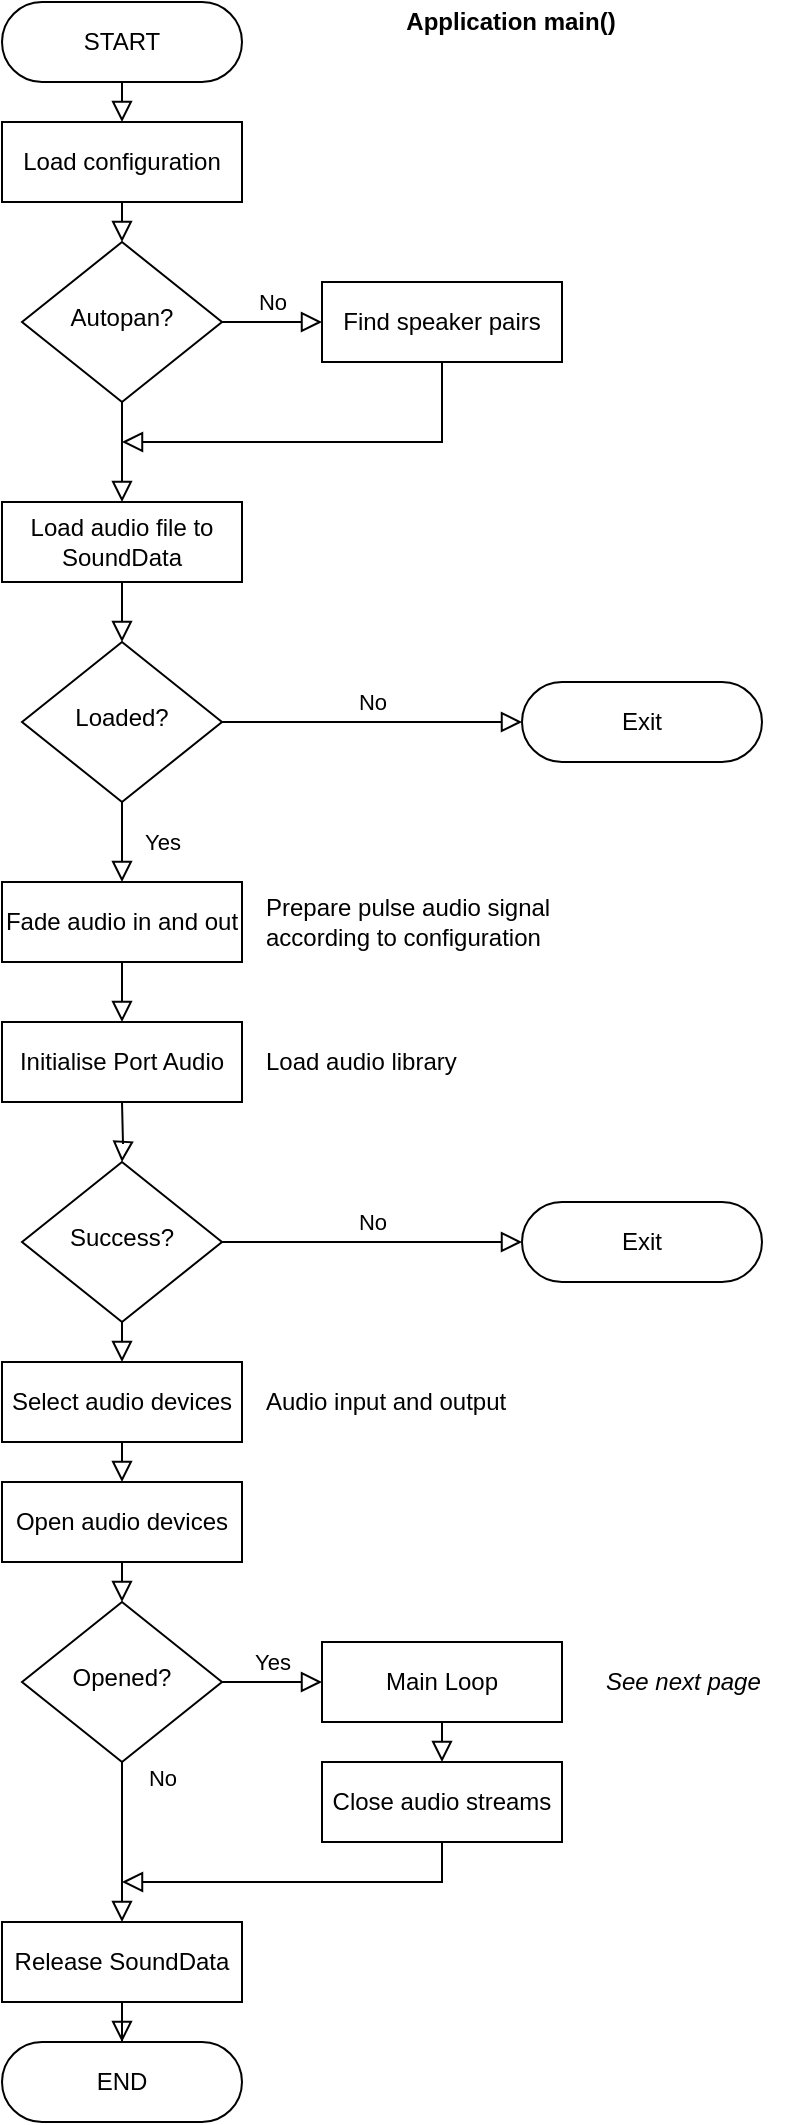 <mxfile version="14.9.6" type="device" pages="3"><diagram id="C5RBs43oDa-KdzZeNtuy" name="main()"><mxGraphModel dx="1086" dy="846" grid="1" gridSize="10" guides="1" tooltips="1" connect="1" arrows="1" fold="1" page="1" pageScale="1" pageWidth="827" pageHeight="1169" math="0" shadow="0"><root><mxCell id="WIyWlLk6GJQsqaUBKTNV-0"/><mxCell id="WIyWlLk6GJQsqaUBKTNV-1" parent="WIyWlLk6GJQsqaUBKTNV-0"/><mxCell id="WIyWlLk6GJQsqaUBKTNV-2" value="" style="rounded=0;html=1;jettySize=auto;orthogonalLoop=1;fontSize=11;endArrow=block;endFill=0;endSize=8;strokeWidth=1;shadow=0;labelBackgroundColor=none;edgeStyle=orthogonalEdgeStyle;" parent="WIyWlLk6GJQsqaUBKTNV-1" source="WIyWlLk6GJQsqaUBKTNV-3" target="WIyWlLk6GJQsqaUBKTNV-6" edge="1"><mxGeometry relative="1" as="geometry"/></mxCell><mxCell id="WIyWlLk6GJQsqaUBKTNV-3" value="Load audio file to SoundData" style="rounded=0;whiteSpace=wrap;html=1;fontSize=12;glass=0;strokeWidth=1;shadow=0;" parent="WIyWlLk6GJQsqaUBKTNV-1" vertex="1"><mxGeometry x="160" y="290" width="120" height="40" as="geometry"/></mxCell><mxCell id="WIyWlLk6GJQsqaUBKTNV-4" value="Yes" style="rounded=0;html=1;jettySize=auto;orthogonalLoop=1;fontSize=11;endArrow=block;endFill=0;endSize=8;strokeWidth=1;shadow=0;labelBackgroundColor=none;edgeStyle=orthogonalEdgeStyle;" parent="WIyWlLk6GJQsqaUBKTNV-1" source="WIyWlLk6GJQsqaUBKTNV-6" edge="1"><mxGeometry y="20" relative="1" as="geometry"><mxPoint as="offset"/><mxPoint x="220" y="480" as="targetPoint"/></mxGeometry></mxCell><mxCell id="WIyWlLk6GJQsqaUBKTNV-5" value="No" style="edgeStyle=orthogonalEdgeStyle;rounded=0;html=1;jettySize=auto;orthogonalLoop=1;fontSize=11;endArrow=block;endFill=0;endSize=8;strokeWidth=1;shadow=0;labelBackgroundColor=none;" parent="WIyWlLk6GJQsqaUBKTNV-1" source="WIyWlLk6GJQsqaUBKTNV-6" target="WIyWlLk6GJQsqaUBKTNV-7" edge="1"><mxGeometry y="10" relative="1" as="geometry"><mxPoint as="offset"/></mxGeometry></mxCell><mxCell id="WIyWlLk6GJQsqaUBKTNV-6" value="Loaded?" style="rhombus;whiteSpace=wrap;html=1;shadow=0;fontFamily=Helvetica;fontSize=12;align=center;strokeWidth=1;spacing=6;spacingTop=-4;" parent="WIyWlLk6GJQsqaUBKTNV-1" vertex="1"><mxGeometry x="170" y="360" width="100" height="80" as="geometry"/></mxCell><mxCell id="WIyWlLk6GJQsqaUBKTNV-7" value="Exit" style="rounded=1;whiteSpace=wrap;html=1;fontSize=12;glass=0;strokeWidth=1;shadow=0;arcSize=50;" parent="WIyWlLk6GJQsqaUBKTNV-1" vertex="1"><mxGeometry x="420" y="380" width="120" height="40" as="geometry"/></mxCell><mxCell id="WIyWlLk6GJQsqaUBKTNV-8" value="No" style="rounded=0;html=1;jettySize=auto;orthogonalLoop=1;fontSize=11;endArrow=block;endFill=0;endSize=8;strokeWidth=1;shadow=0;labelBackgroundColor=none;edgeStyle=orthogonalEdgeStyle;" parent="WIyWlLk6GJQsqaUBKTNV-1" source="WIyWlLk6GJQsqaUBKTNV-10" target="WIyWlLk6GJQsqaUBKTNV-11" edge="1"><mxGeometry x="-0.8" y="20" relative="1" as="geometry"><mxPoint as="offset"/></mxGeometry></mxCell><mxCell id="WIyWlLk6GJQsqaUBKTNV-9" value="Yes" style="edgeStyle=orthogonalEdgeStyle;rounded=0;html=1;jettySize=auto;orthogonalLoop=1;fontSize=11;endArrow=block;endFill=0;endSize=8;strokeWidth=1;shadow=0;labelBackgroundColor=none;" parent="WIyWlLk6GJQsqaUBKTNV-1" source="WIyWlLk6GJQsqaUBKTNV-10" target="WIyWlLk6GJQsqaUBKTNV-12" edge="1"><mxGeometry y="10" relative="1" as="geometry"><mxPoint as="offset"/></mxGeometry></mxCell><mxCell id="WIyWlLk6GJQsqaUBKTNV-10" value="Opened?" style="rhombus;whiteSpace=wrap;html=1;shadow=0;fontFamily=Helvetica;fontSize=12;align=center;strokeWidth=1;spacing=6;spacingTop=-4;" parent="WIyWlLk6GJQsqaUBKTNV-1" vertex="1"><mxGeometry x="170" y="840" width="100" height="80" as="geometry"/></mxCell><mxCell id="WIyWlLk6GJQsqaUBKTNV-11" value="Release SoundData" style="rounded=0;whiteSpace=wrap;html=1;fontSize=12;glass=0;strokeWidth=1;shadow=0;" parent="WIyWlLk6GJQsqaUBKTNV-1" vertex="1"><mxGeometry x="160" y="1000" width="120" height="40" as="geometry"/></mxCell><mxCell id="WIyWlLk6GJQsqaUBKTNV-12" value="Main Loop" style="rounded=0;whiteSpace=wrap;html=1;fontSize=12;glass=0;strokeWidth=1;shadow=0;" parent="WIyWlLk6GJQsqaUBKTNV-1" vertex="1"><mxGeometry x="320" y="860" width="120" height="40" as="geometry"/></mxCell><mxCell id="ecOb71MluLyeblg2eHSv-0" value="Find speaker pairs" style="rounded=0;whiteSpace=wrap;html=1;" parent="WIyWlLk6GJQsqaUBKTNV-1" vertex="1"><mxGeometry x="320" y="180" width="120" height="40" as="geometry"/></mxCell><mxCell id="ecOb71MluLyeblg2eHSv-1" value="Load configuration" style="rounded=0;whiteSpace=wrap;html=1;" parent="WIyWlLk6GJQsqaUBKTNV-1" vertex="1"><mxGeometry x="160" y="100" width="120" height="40" as="geometry"/></mxCell><mxCell id="ecOb71MluLyeblg2eHSv-3" value="" style="rounded=0;html=1;jettySize=auto;orthogonalLoop=1;fontSize=11;endArrow=block;endFill=0;endSize=8;strokeWidth=1;shadow=0;labelBackgroundColor=none;edgeStyle=orthogonalEdgeStyle;exitX=0.5;exitY=1;exitDx=0;exitDy=0;entryX=0.5;entryY=0;entryDx=0;entryDy=0;" parent="WIyWlLk6GJQsqaUBKTNV-1" source="ecOb71MluLyeblg2eHSv-1" target="ecOb71MluLyeblg2eHSv-5" edge="1"><mxGeometry relative="1" as="geometry"><mxPoint x="230" y="156" as="sourcePoint"/><mxPoint x="240" y="180" as="targetPoint"/></mxGeometry></mxCell><mxCell id="ecOb71MluLyeblg2eHSv-4" value="Application main()" style="text;html=1;align=center;verticalAlign=middle;resizable=0;points=[];autosize=1;strokeColor=none;fontStyle=1" parent="WIyWlLk6GJQsqaUBKTNV-1" vertex="1"><mxGeometry x="354" y="40" width="120" height="20" as="geometry"/></mxCell><mxCell id="ecOb71MluLyeblg2eHSv-5" value="Autopan?" style="rhombus;whiteSpace=wrap;html=1;shadow=0;fontFamily=Helvetica;fontSize=12;align=center;strokeWidth=1;spacing=6;spacingTop=-4;" parent="WIyWlLk6GJQsqaUBKTNV-1" vertex="1"><mxGeometry x="170" y="160" width="100" height="80" as="geometry"/></mxCell><mxCell id="ecOb71MluLyeblg2eHSv-6" value="No" style="edgeStyle=orthogonalEdgeStyle;rounded=0;html=1;jettySize=auto;orthogonalLoop=1;fontSize=11;endArrow=block;endFill=0;endSize=8;strokeWidth=1;shadow=0;labelBackgroundColor=none;entryX=0;entryY=0.5;entryDx=0;entryDy=0;" parent="WIyWlLk6GJQsqaUBKTNV-1" source="ecOb71MluLyeblg2eHSv-5" target="ecOb71MluLyeblg2eHSv-0" edge="1"><mxGeometry y="10" relative="1" as="geometry"><mxPoint as="offset"/><mxPoint x="280" y="410" as="sourcePoint"/><mxPoint x="330" y="410" as="targetPoint"/></mxGeometry></mxCell><mxCell id="ecOb71MluLyeblg2eHSv-7" value="" style="rounded=0;html=1;jettySize=auto;orthogonalLoop=1;fontSize=11;endArrow=block;endFill=0;endSize=8;strokeWidth=1;shadow=0;labelBackgroundColor=none;edgeStyle=orthogonalEdgeStyle;exitX=0.5;exitY=1;exitDx=0;exitDy=0;entryX=0.5;entryY=0;entryDx=0;entryDy=0;" parent="WIyWlLk6GJQsqaUBKTNV-1" source="ecOb71MluLyeblg2eHSv-5" target="WIyWlLk6GJQsqaUBKTNV-3" edge="1"><mxGeometry relative="1" as="geometry"><mxPoint x="230" y="340" as="sourcePoint"/><mxPoint x="220" y="270" as="targetPoint"/></mxGeometry></mxCell><mxCell id="ecOb71MluLyeblg2eHSv-8" value="" style="rounded=0;html=1;jettySize=auto;orthogonalLoop=1;fontSize=11;endArrow=block;endFill=0;endSize=8;strokeWidth=1;shadow=0;labelBackgroundColor=none;edgeStyle=orthogonalEdgeStyle;exitX=0.5;exitY=1;exitDx=0;exitDy=0;" parent="WIyWlLk6GJQsqaUBKTNV-1" source="ecOb71MluLyeblg2eHSv-0" edge="1"><mxGeometry relative="1" as="geometry"><mxPoint x="230" y="250" as="sourcePoint"/><mxPoint x="220" y="260" as="targetPoint"/><Array as="points"><mxPoint x="380" y="260"/></Array></mxGeometry></mxCell><mxCell id="ecOb71MluLyeblg2eHSv-10" value="Fade audio in and out" style="rounded=0;whiteSpace=wrap;html=1;fontSize=12;glass=0;strokeWidth=1;shadow=0;" parent="WIyWlLk6GJQsqaUBKTNV-1" vertex="1"><mxGeometry x="160" y="480" width="120" height="40" as="geometry"/></mxCell><mxCell id="ecOb71MluLyeblg2eHSv-11" value="Initialise Port Audio" style="rounded=0;whiteSpace=wrap;html=1;fontSize=12;glass=0;strokeWidth=1;shadow=0;" parent="WIyWlLk6GJQsqaUBKTNV-1" vertex="1"><mxGeometry x="160" y="550" width="120" height="40" as="geometry"/></mxCell><mxCell id="ecOb71MluLyeblg2eHSv-12" value="" style="rounded=0;html=1;jettySize=auto;orthogonalLoop=1;fontSize=11;endArrow=block;endFill=0;endSize=8;strokeWidth=1;shadow=0;labelBackgroundColor=none;edgeStyle=orthogonalEdgeStyle;entryX=0.5;entryY=0;entryDx=0;entryDy=0;" parent="WIyWlLk6GJQsqaUBKTNV-1" target="ecOb71MluLyeblg2eHSv-11" edge="1"><mxGeometry relative="1" as="geometry"><mxPoint x="220" y="520" as="sourcePoint"/><mxPoint x="230" y="370" as="targetPoint"/></mxGeometry></mxCell><mxCell id="ecOb71MluLyeblg2eHSv-13" value="" style="rounded=0;html=1;jettySize=auto;orthogonalLoop=1;fontSize=11;endArrow=block;endFill=0;endSize=8;strokeWidth=1;shadow=0;labelBackgroundColor=none;edgeStyle=orthogonalEdgeStyle;" parent="WIyWlLk6GJQsqaUBKTNV-1" target="ecOb71MluLyeblg2eHSv-16" edge="1"><mxGeometry relative="1" as="geometry"><mxPoint x="220" y="590" as="sourcePoint"/></mxGeometry></mxCell><mxCell id="ecOb71MluLyeblg2eHSv-15" value="No" style="edgeStyle=orthogonalEdgeStyle;rounded=0;html=1;jettySize=auto;orthogonalLoop=1;fontSize=11;endArrow=block;endFill=0;endSize=8;strokeWidth=1;shadow=0;labelBackgroundColor=none;" parent="WIyWlLk6GJQsqaUBKTNV-1" source="ecOb71MluLyeblg2eHSv-16" target="ecOb71MluLyeblg2eHSv-17" edge="1"><mxGeometry y="10" relative="1" as="geometry"><mxPoint as="offset"/></mxGeometry></mxCell><mxCell id="ecOb71MluLyeblg2eHSv-16" value="Success?" style="rhombus;whiteSpace=wrap;html=1;shadow=0;fontFamily=Helvetica;fontSize=12;align=center;strokeWidth=1;spacing=6;spacingTop=-4;" parent="WIyWlLk6GJQsqaUBKTNV-1" vertex="1"><mxGeometry x="170" y="620" width="100" height="80" as="geometry"/></mxCell><mxCell id="ecOb71MluLyeblg2eHSv-17" value="Exit" style="rounded=1;whiteSpace=wrap;html=1;fontSize=12;glass=0;strokeWidth=1;shadow=0;arcSize=50;" parent="WIyWlLk6GJQsqaUBKTNV-1" vertex="1"><mxGeometry x="420" y="640" width="120" height="40" as="geometry"/></mxCell><mxCell id="ecOb71MluLyeblg2eHSv-18" value="Select audio devices" style="rounded=0;whiteSpace=wrap;html=1;fontSize=12;glass=0;strokeWidth=1;shadow=0;" parent="WIyWlLk6GJQsqaUBKTNV-1" vertex="1"><mxGeometry x="160" y="720" width="120" height="40" as="geometry"/></mxCell><mxCell id="ecOb71MluLyeblg2eHSv-20" value="Open audio devices" style="rounded=0;whiteSpace=wrap;html=1;fontSize=12;glass=0;strokeWidth=1;shadow=0;" parent="WIyWlLk6GJQsqaUBKTNV-1" vertex="1"><mxGeometry x="160" y="780" width="120" height="40" as="geometry"/></mxCell><mxCell id="ecOb71MluLyeblg2eHSv-21" value="" style="rounded=0;html=1;jettySize=auto;orthogonalLoop=1;fontSize=11;endArrow=block;endFill=0;endSize=8;strokeWidth=1;shadow=0;labelBackgroundColor=none;edgeStyle=orthogonalEdgeStyle;entryX=0.5;entryY=0;entryDx=0;entryDy=0;exitX=0.5;exitY=1;exitDx=0;exitDy=0;" parent="WIyWlLk6GJQsqaUBKTNV-1" source="ecOb71MluLyeblg2eHSv-18" target="ecOb71MluLyeblg2eHSv-20" edge="1"><mxGeometry relative="1" as="geometry"><mxPoint x="230" y="580" as="sourcePoint"/><mxPoint x="230" y="610" as="targetPoint"/></mxGeometry></mxCell><mxCell id="ecOb71MluLyeblg2eHSv-23" value="Close audio streams" style="rounded=0;whiteSpace=wrap;html=1;fontSize=12;glass=0;strokeWidth=1;shadow=0;" parent="WIyWlLk6GJQsqaUBKTNV-1" vertex="1"><mxGeometry x="320" y="920" width="120" height="40" as="geometry"/></mxCell><mxCell id="ecOb71MluLyeblg2eHSv-24" value="" style="rounded=0;html=1;jettySize=auto;orthogonalLoop=1;fontSize=11;endArrow=block;endFill=0;endSize=8;strokeWidth=1;shadow=0;labelBackgroundColor=none;edgeStyle=orthogonalEdgeStyle;entryX=0.5;entryY=0;entryDx=0;entryDy=0;" parent="WIyWlLk6GJQsqaUBKTNV-1" target="ecOb71MluLyeblg2eHSv-23" edge="1"><mxGeometry relative="1" as="geometry"><mxPoint x="380" y="900" as="sourcePoint"/><mxPoint x="230" y="850" as="targetPoint"/></mxGeometry></mxCell><mxCell id="ecOb71MluLyeblg2eHSv-25" value="" style="rounded=0;html=1;jettySize=auto;orthogonalLoop=1;fontSize=11;endArrow=block;endFill=0;endSize=8;strokeWidth=1;shadow=0;labelBackgroundColor=none;edgeStyle=orthogonalEdgeStyle;exitX=0.5;exitY=1;exitDx=0;exitDy=0;" parent="WIyWlLk6GJQsqaUBKTNV-1" source="ecOb71MluLyeblg2eHSv-23" edge="1"><mxGeometry relative="1" as="geometry"><mxPoint x="390" y="910" as="sourcePoint"/><mxPoint x="220" y="980" as="targetPoint"/><Array as="points"><mxPoint x="380" y="980"/><mxPoint x="220" y="980"/></Array></mxGeometry></mxCell><mxCell id="ecOb71MluLyeblg2eHSv-26" value="END" style="rounded=1;whiteSpace=wrap;html=1;fontSize=12;glass=0;strokeWidth=1;shadow=0;arcSize=50;" parent="WIyWlLk6GJQsqaUBKTNV-1" vertex="1"><mxGeometry x="160" y="1060" width="120" height="40" as="geometry"/></mxCell><mxCell id="ecOb71MluLyeblg2eHSv-27" value="" style="rounded=0;html=1;jettySize=auto;orthogonalLoop=1;fontSize=11;endArrow=block;endFill=0;endSize=8;strokeWidth=1;shadow=0;labelBackgroundColor=none;edgeStyle=orthogonalEdgeStyle;exitX=0.5;exitY=1;exitDx=0;exitDy=0;" parent="WIyWlLk6GJQsqaUBKTNV-1" source="WIyWlLk6GJQsqaUBKTNV-11" target="ecOb71MluLyeblg2eHSv-26" edge="1"><mxGeometry relative="1" as="geometry"><mxPoint x="390" y="910" as="sourcePoint"/><mxPoint x="390" y="940" as="targetPoint"/></mxGeometry></mxCell><mxCell id="irXXv_AH-FkoS3JIsfog-0" value="START" style="rounded=1;whiteSpace=wrap;html=1;fontSize=12;glass=0;strokeWidth=1;shadow=0;arcSize=50;" parent="WIyWlLk6GJQsqaUBKTNV-1" vertex="1"><mxGeometry x="160" y="40" width="120" height="40" as="geometry"/></mxCell><mxCell id="irXXv_AH-FkoS3JIsfog-1" value="" style="rounded=0;html=1;jettySize=auto;orthogonalLoop=1;fontSize=11;endArrow=block;endFill=0;endSize=8;strokeWidth=1;shadow=0;labelBackgroundColor=none;edgeStyle=orthogonalEdgeStyle;entryX=0.5;entryY=0;entryDx=0;entryDy=0;exitX=0.5;exitY=1;exitDx=0;exitDy=0;" parent="WIyWlLk6GJQsqaUBKTNV-1" source="irXXv_AH-FkoS3JIsfog-0" target="ecOb71MluLyeblg2eHSv-1" edge="1"><mxGeometry relative="1" as="geometry"><mxPoint x="220" y="90" as="sourcePoint"/><mxPoint x="160" y="170" as="targetPoint"/></mxGeometry></mxCell><mxCell id="9KJr73sserpOiyMmBLBc-0" value="" style="rounded=0;html=1;jettySize=auto;orthogonalLoop=1;fontSize=11;endArrow=block;endFill=0;endSize=8;strokeWidth=1;shadow=0;labelBackgroundColor=none;edgeStyle=orthogonalEdgeStyle;entryX=0.5;entryY=0;entryDx=0;entryDy=0;" parent="WIyWlLk6GJQsqaUBKTNV-1" target="WIyWlLk6GJQsqaUBKTNV-10" edge="1"><mxGeometry relative="1" as="geometry"><mxPoint x="220" y="820" as="sourcePoint"/><mxPoint x="220" y="840" as="targetPoint"/></mxGeometry></mxCell><mxCell id="9KJr73sserpOiyMmBLBc-2" value="" style="rounded=0;html=1;jettySize=auto;orthogonalLoop=1;fontSize=11;endArrow=block;endFill=0;endSize=8;strokeWidth=1;shadow=0;labelBackgroundColor=none;edgeStyle=orthogonalEdgeStyle;exitX=0.5;exitY=1;exitDx=0;exitDy=0;entryX=0.5;entryY=0;entryDx=0;entryDy=0;" parent="WIyWlLk6GJQsqaUBKTNV-1" source="ecOb71MluLyeblg2eHSv-16" target="ecOb71MluLyeblg2eHSv-18" edge="1"><mxGeometry relative="1" as="geometry"><mxPoint x="219.76" y="700" as="sourcePoint"/><mxPoint x="220" y="710" as="targetPoint"/></mxGeometry></mxCell><mxCell id="E9EB7zBx4WBO39VGFfMD-0" value="Prepare pulse audio signal according to configuration" style="text;html=1;strokeColor=none;fillColor=none;align=left;verticalAlign=middle;whiteSpace=wrap;rounded=0;" parent="WIyWlLk6GJQsqaUBKTNV-1" vertex="1"><mxGeometry x="290" y="480" width="150" height="40" as="geometry"/></mxCell><mxCell id="E9EB7zBx4WBO39VGFfMD-1" value="Audio input and output" style="text;html=1;strokeColor=none;fillColor=none;align=left;verticalAlign=middle;whiteSpace=wrap;rounded=0;" parent="WIyWlLk6GJQsqaUBKTNV-1" vertex="1"><mxGeometry x="290" y="730" width="130" height="20" as="geometry"/></mxCell><mxCell id="E9EB7zBx4WBO39VGFfMD-2" value="Load audio library" style="text;html=1;strokeColor=none;fillColor=none;align=left;verticalAlign=middle;whiteSpace=wrap;rounded=0;" parent="WIyWlLk6GJQsqaUBKTNV-1" vertex="1"><mxGeometry x="290" y="560" width="130" height="20" as="geometry"/></mxCell><mxCell id="ju22hEMAdwLT7Yc__sRI-0" value="See next page" style="text;html=1;strokeColor=none;fillColor=none;align=left;verticalAlign=middle;whiteSpace=wrap;rounded=0;fontStyle=2" parent="WIyWlLk6GJQsqaUBKTNV-1" vertex="1"><mxGeometry x="460" y="870" width="100" height="20" as="geometry"/></mxCell></root></mxGraphModel></diagram><diagram id="yOUa_ZEOR2_LL0oKbfsW" name="mainLoop()"><mxGraphModel dx="1086" dy="846" grid="1" gridSize="10" guides="1" tooltips="1" connect="1" arrows="1" fold="1" page="1" pageScale="1" pageWidth="827" pageHeight="1169" math="0" shadow="0"><root><mxCell id="fOFX6-S-fpPslU_lGkpI-0"/><mxCell id="fOFX6-S-fpPslU_lGkpI-1" parent="fOFX6-S-fpPslU_lGkpI-0"/><mxCell id="ZE5gR__9hGMiyaSK1eqt-0" value="START" style="rounded=1;whiteSpace=wrap;html=1;fontSize=12;glass=0;strokeWidth=1;shadow=0;arcSize=50;" parent="fOFX6-S-fpPslU_lGkpI-1" vertex="1"><mxGeometry x="160" y="60" width="120" height="40" as="geometry"/></mxCell><mxCell id="bhl5zEru9RIHcoTBVFpY-0" value="mainLoop()" style="text;html=1;align=center;verticalAlign=middle;resizable=0;points=[];autosize=1;strokeColor=none;fontStyle=1" parent="fOFX6-S-fpPslU_lGkpI-1" vertex="1"><mxGeometry x="374" y="40" width="80" height="20" as="geometry"/></mxCell><mxCell id="bhl5zEru9RIHcoTBVFpY-1" value="RETURN" style="rounded=1;whiteSpace=wrap;html=1;fontSize=12;glass=0;strokeWidth=1;shadow=0;arcSize=50;" parent="fOFX6-S-fpPslU_lGkpI-1" vertex="1"><mxGeometry x="160" y="530" width="120" height="40" as="geometry"/></mxCell><mxCell id="MNJ_fuqZFVqxqr_aadvl-0" value="new OSC address" style="rounded=0;whiteSpace=wrap;html=1;" parent="fOFX6-S-fpPslU_lGkpI-1" vertex="1"><mxGeometry x="160" y="120" width="120" height="40" as="geometry"/></mxCell><mxCell id="MNJ_fuqZFVqxqr_aadvl-1" value="i &amp;lt; repeat" style="rhombus;whiteSpace=wrap;html=1;shadow=0;fontFamily=Helvetica;fontSize=12;align=center;strokeWidth=1;spacing=6;spacingTop=-4;" parent="fOFX6-S-fpPslU_lGkpI-1" vertex="1"><mxGeometry x="170" y="260" width="100" height="80" as="geometry"/></mxCell><mxCell id="MNJ_fuqZFVqxqr_aadvl-3" value="Transfer data" style="rounded=0;whiteSpace=wrap;html=1;" parent="fOFX6-S-fpPslU_lGkpI-1" vertex="1"><mxGeometry x="320" y="280" width="120" height="40" as="geometry"/></mxCell><mxCell id="E-c2_5ufr6FcH9vMMpKl-0" value="" style="rounded=0;html=1;jettySize=auto;orthogonalLoop=1;fontSize=11;endArrow=block;endFill=0;endSize=8;strokeWidth=1;shadow=0;labelBackgroundColor=none;edgeStyle=orthogonalEdgeStyle;exitX=0.5;exitY=1;exitDx=0;exitDy=0;" parent="fOFX6-S-fpPslU_lGkpI-1" source="ZE5gR__9hGMiyaSK1eqt-0" edge="1"><mxGeometry relative="1" as="geometry"><mxPoint x="220" y="110" as="sourcePoint"/><mxPoint x="220" y="120" as="targetPoint"/></mxGeometry></mxCell><mxCell id="E-c2_5ufr6FcH9vMMpKl-1" value="" style="rounded=0;html=1;jettySize=auto;orthogonalLoop=1;fontSize=11;endArrow=block;endFill=0;endSize=8;strokeWidth=1;shadow=0;labelBackgroundColor=none;edgeStyle=orthogonalEdgeStyle;entryX=0.5;entryY=0;entryDx=0;entryDy=0;exitX=0.5;exitY=1;exitDx=0;exitDy=0;" parent="fOFX6-S-fpPslU_lGkpI-1" source="vFoyprJTc0O9FttTiRR--1" target="MNJ_fuqZFVqxqr_aadvl-1" edge="1"><mxGeometry relative="1" as="geometry"><mxPoint x="210" y="240" as="sourcePoint"/><mxPoint x="230" y="130" as="targetPoint"/></mxGeometry></mxCell><mxCell id="4QEenP3Y9Dd-ma7ExzBJ-0" value="No" style="rounded=0;html=1;jettySize=auto;orthogonalLoop=1;fontSize=11;endArrow=block;endFill=0;endSize=8;strokeWidth=1;shadow=0;labelBackgroundColor=none;edgeStyle=orthogonalEdgeStyle;exitX=0.5;exitY=1;exitDx=0;exitDy=0;entryX=0.5;entryY=0;entryDx=0;entryDy=0;" parent="fOFX6-S-fpPslU_lGkpI-1" source="MNJ_fuqZFVqxqr_aadvl-1" target="bhl5zEru9RIHcoTBVFpY-1" edge="1"><mxGeometry x="-0.8" y="20" relative="1" as="geometry"><mxPoint as="offset"/><mxPoint x="230" y="360" as="sourcePoint"/><mxPoint x="230" y="460" as="targetPoint"/></mxGeometry></mxCell><mxCell id="vFoyprJTc0O9FttTiRR--0" value="Yes" style="edgeStyle=orthogonalEdgeStyle;rounded=0;html=1;jettySize=auto;orthogonalLoop=1;fontSize=11;endArrow=block;endFill=0;endSize=8;strokeWidth=1;shadow=0;labelBackgroundColor=none;exitX=1;exitY=0.5;exitDx=0;exitDy=0;entryX=0;entryY=0.5;entryDx=0;entryDy=0;" parent="fOFX6-S-fpPslU_lGkpI-1" source="MNJ_fuqZFVqxqr_aadvl-1" target="MNJ_fuqZFVqxqr_aadvl-3" edge="1"><mxGeometry x="-0.207" y="20" relative="1" as="geometry"><mxPoint as="offset"/><mxPoint x="280" y="300" as="sourcePoint"/><mxPoint x="320" y="299.58" as="targetPoint"/></mxGeometry></mxCell><mxCell id="vFoyprJTc0O9FttTiRR--1" value="i = 0" style="rounded=0;whiteSpace=wrap;html=1;" parent="fOFX6-S-fpPslU_lGkpI-1" vertex="1"><mxGeometry x="160" y="190" width="120" height="40" as="geometry"/></mxCell><mxCell id="vFoyprJTc0O9FttTiRR--2" value="" style="rounded=0;html=1;jettySize=auto;orthogonalLoop=1;fontSize=11;endArrow=block;endFill=0;endSize=8;strokeWidth=1;shadow=0;labelBackgroundColor=none;edgeStyle=orthogonalEdgeStyle;entryX=0.5;entryY=0;entryDx=0;entryDy=0;exitX=0.5;exitY=1;exitDx=0;exitDy=0;" parent="fOFX6-S-fpPslU_lGkpI-1" source="MNJ_fuqZFVqxqr_aadvl-0" target="vFoyprJTc0O9FttTiRR--1" edge="1"><mxGeometry relative="1" as="geometry"><mxPoint x="250" y="170" as="sourcePoint"/><mxPoint x="230" y="177" as="targetPoint"/></mxGeometry></mxCell><mxCell id="vFoyprJTc0O9FttTiRR--3" value="Blocking until audio buffer is full" style="text;html=1;strokeColor=none;fillColor=none;align=left;verticalAlign=middle;whiteSpace=wrap;rounded=0;" parent="fOFX6-S-fpPslU_lGkpI-1" vertex="1"><mxGeometry x="454" y="285" width="200" height="30" as="geometry"/></mxCell><mxCell id="vFoyprJTc0O9FttTiRR--4" value="Compute" style="rounded=0;whiteSpace=wrap;html=1;" parent="fOFX6-S-fpPslU_lGkpI-1" vertex="1"><mxGeometry x="320" y="340" width="120" height="40" as="geometry"/></mxCell><mxCell id="vFoyprJTc0O9FttTiRR--5" value="Report" style="rounded=0;whiteSpace=wrap;html=1;" parent="fOFX6-S-fpPslU_lGkpI-1" vertex="1"><mxGeometry x="320" y="400" width="120" height="40" as="geometry"/></mxCell><mxCell id="vFoyprJTc0O9FttTiRR--6" value="i = i + 1" style="rounded=0;whiteSpace=wrap;html=1;" parent="fOFX6-S-fpPslU_lGkpI-1" vertex="1"><mxGeometry x="320" y="460" width="120" height="40" as="geometry"/></mxCell><mxCell id="vFoyprJTc0O9FttTiRR--7" value="" style="rounded=0;html=1;jettySize=auto;orthogonalLoop=1;fontSize=11;endArrow=block;endFill=0;endSize=8;strokeWidth=1;shadow=0;labelBackgroundColor=none;edgeStyle=orthogonalEdgeStyle;entryX=0.5;entryY=0;entryDx=0;entryDy=0;exitX=0.5;exitY=1;exitDx=0;exitDy=0;" parent="fOFX6-S-fpPslU_lGkpI-1" source="MNJ_fuqZFVqxqr_aadvl-3" target="vFoyprJTc0O9FttTiRR--4" edge="1"><mxGeometry relative="1" as="geometry"><mxPoint x="230" y="250.0" as="sourcePoint"/><mxPoint x="230" y="270.0" as="targetPoint"/><Array as="points"><mxPoint x="380" y="330"/><mxPoint x="380" y="330"/></Array></mxGeometry></mxCell><mxCell id="vFoyprJTc0O9FttTiRR--8" value="" style="rounded=0;html=1;jettySize=auto;orthogonalLoop=1;fontSize=11;endArrow=block;endFill=0;endSize=8;strokeWidth=1;shadow=0;labelBackgroundColor=none;edgeStyle=orthogonalEdgeStyle;exitX=0.5;exitY=1;exitDx=0;exitDy=0;" parent="fOFX6-S-fpPslU_lGkpI-1" source="vFoyprJTc0O9FttTiRR--6" edge="1"><mxGeometry relative="1" as="geometry"><mxPoint x="380" y="500" as="sourcePoint"/><mxPoint x="220" y="240" as="targetPoint"/><Array as="points"><mxPoint x="380" y="530"/><mxPoint x="650" y="530"/><mxPoint x="650" y="240"/></Array></mxGeometry></mxCell><mxCell id="vFoyprJTc0O9FttTiRR--9" value="" style="rounded=0;html=1;jettySize=auto;orthogonalLoop=1;fontSize=11;endArrow=block;endFill=0;endSize=8;strokeWidth=1;shadow=0;labelBackgroundColor=none;edgeStyle=orthogonalEdgeStyle;exitX=0.5;exitY=1;exitDx=0;exitDy=0;" parent="fOFX6-S-fpPslU_lGkpI-1" source="vFoyprJTc0O9FttTiRR--4" edge="1"><mxGeometry relative="1" as="geometry"><mxPoint x="400" y="340" as="sourcePoint"/><mxPoint x="380" y="399" as="targetPoint"/><Array as="points"><mxPoint x="380" y="399"/></Array></mxGeometry></mxCell><mxCell id="vFoyprJTc0O9FttTiRR--10" value="" style="rounded=0;html=1;jettySize=auto;orthogonalLoop=1;fontSize=11;endArrow=block;endFill=0;endSize=8;strokeWidth=1;shadow=0;labelBackgroundColor=none;edgeStyle=orthogonalEdgeStyle;exitX=0.5;exitY=1;exitDx=0;exitDy=0;entryX=0.5;entryY=0;entryDx=0;entryDy=0;" parent="fOFX6-S-fpPslU_lGkpI-1" source="vFoyprJTc0O9FttTiRR--5" target="vFoyprJTc0O9FttTiRR--6" edge="1"><mxGeometry relative="1" as="geometry"><mxPoint x="474.02" y="430" as="sourcePoint"/><mxPoint x="454" y="450.03" as="targetPoint"/><Array as="points"><mxPoint x="380" y="450"/><mxPoint x="380" y="450"/></Array></mxGeometry></mxCell><mxCell id="-tpGiTcVUx6zeLViBEux-0" value="i &amp;lt; repeat" style="rhombus;whiteSpace=wrap;html=1;shadow=0;fontFamily=Helvetica;fontSize=12;align=center;strokeWidth=1;spacing=6;spacingTop=-4;" parent="fOFX6-S-fpPslU_lGkpI-1" vertex="1"><mxGeometry x="170" y="260" width="100" height="80" as="geometry"/></mxCell><mxCell id="-tpGiTcVUx6zeLViBEux-1" value="Yes" style="edgeStyle=orthogonalEdgeStyle;rounded=0;html=1;jettySize=auto;orthogonalLoop=1;fontSize=11;endArrow=block;endFill=0;endSize=8;strokeWidth=1;shadow=0;labelBackgroundColor=none;exitX=1;exitY=0.5;exitDx=0;exitDy=0;entryX=0;entryY=0.5;entryDx=0;entryDy=0;" parent="fOFX6-S-fpPslU_lGkpI-1" source="-tpGiTcVUx6zeLViBEux-0" edge="1"><mxGeometry x="-0.207" y="20" relative="1" as="geometry"><mxPoint as="offset"/><mxPoint x="280" y="300" as="sourcePoint"/><mxPoint x="320" y="300" as="targetPoint"/></mxGeometry></mxCell><mxCell id="-tpGiTcVUx6zeLViBEux-2" value="No" style="rounded=0;html=1;jettySize=auto;orthogonalLoop=1;fontSize=11;endArrow=block;endFill=0;endSize=8;strokeWidth=1;shadow=0;labelBackgroundColor=none;edgeStyle=orthogonalEdgeStyle;exitX=0.5;exitY=1;exitDx=0;exitDy=0;entryX=0.5;entryY=0;entryDx=0;entryDy=0;" parent="fOFX6-S-fpPslU_lGkpI-1" source="-tpGiTcVUx6zeLViBEux-0" edge="1"><mxGeometry x="-0.8" y="20" relative="1" as="geometry"><mxPoint as="offset"/><mxPoint x="230" y="360" as="sourcePoint"/><mxPoint x="220" y="530" as="targetPoint"/></mxGeometry></mxCell><mxCell id="rTD2QyDi9tyIQeHh2_VV-0" value="See next page" style="text;html=1;strokeColor=none;fillColor=none;align=left;verticalAlign=middle;whiteSpace=wrap;rounded=0;fontStyle=2" parent="fOFX6-S-fpPslU_lGkpI-1" vertex="1"><mxGeometry x="460" y="350" width="100" height="20" as="geometry"/></mxCell><mxCell id="p0xdO1Pqfh10mSLExM6d-0" value="Initialize OSC library to send measurement results" style="text;html=1;strokeColor=none;fillColor=none;align=left;verticalAlign=middle;whiteSpace=wrap;rounded=0;" parent="fOFX6-S-fpPslU_lGkpI-1" vertex="1"><mxGeometry x="300" y="125" width="280" height="30" as="geometry"/></mxCell><mxCell id="p0xdO1Pqfh10mSLExM6d-1" value="Compute position and send all measurement results" style="text;html=1;strokeColor=none;fillColor=none;align=left;verticalAlign=middle;whiteSpace=wrap;rounded=0;" parent="fOFX6-S-fpPslU_lGkpI-1" vertex="1"><mxGeometry x="460" y="410" width="160" height="30" as="geometry"/></mxCell><mxCell id="5mLO6CrbZa2fLwQFS6tM-0" value="Looping for entire measurement duration" style="text;html=1;strokeColor=none;fillColor=none;align=left;verticalAlign=middle;whiteSpace=wrap;rounded=0;" parent="fOFX6-S-fpPslU_lGkpI-1" vertex="1"><mxGeometry x="300" y="195" width="280" height="30" as="geometry"/></mxCell></root></mxGraphModel></diagram><diagram id="JGrsYZ6sNVD3Iv7xyHCR" name="compute()"><mxGraphModel dx="1086" dy="846" grid="1" gridSize="10" guides="1" tooltips="1" connect="1" arrows="1" fold="1" page="1" pageScale="1" pageWidth="827" pageHeight="1169" math="0" shadow="0"><root><mxCell id="25CEvClQ0fLn327KjhfL-0"/><mxCell id="25CEvClQ0fLn327KjhfL-1" parent="25CEvClQ0fLn327KjhfL-0"/><mxCell id="J1roDmO-vg9mFAH51k-k-0" value="START" style="whiteSpace=wrap;html=1;fontSize=12;glass=0;strokeWidth=1;shadow=0;arcSize=50;rounded=1;" parent="25CEvClQ0fLn327KjhfL-1" vertex="1"><mxGeometry x="50" y="70" width="120" height="40" as="geometry"/></mxCell><mxCell id="J1roDmO-vg9mFAH51k-k-1" value="RETURN" style="whiteSpace=wrap;html=1;fontSize=12;glass=0;strokeWidth=1;shadow=0;arcSize=50;rounded=1;" parent="25CEvClQ0fLn327KjhfL-1" vertex="1"><mxGeometry x="50" y="720" width="120" height="40" as="geometry"/></mxCell><mxCell id="J1roDmO-vg9mFAH51k-k-2" value="n = 0" style="whiteSpace=wrap;html=1;" parent="25CEvClQ0fLn327KjhfL-1" vertex="1"><mxGeometry x="50" y="190" width="120" height="40" as="geometry"/></mxCell><mxCell id="J1roDmO-vg9mFAH51k-k-3" value="" style="html=1;jettySize=auto;orthogonalLoop=1;fontSize=11;endArrow=block;endFill=0;endSize=8;strokeWidth=1;shadow=0;labelBackgroundColor=none;edgeStyle=orthogonalEdgeStyle;exitX=0.5;exitY=1;exitDx=0;exitDy=0;rounded=0;" parent="25CEvClQ0fLn327KjhfL-1" source="J1roDmO-vg9mFAH51k-k-0" edge="1"><mxGeometry relative="1" as="geometry"><mxPoint x="110" y="120" as="sourcePoint"/><mxPoint x="110" y="130" as="targetPoint"/></mxGeometry></mxCell><mxCell id="J1roDmO-vg9mFAH51k-k-4" value="" style="html=1;jettySize=auto;orthogonalLoop=1;fontSize=11;endArrow=block;endFill=0;endSize=8;strokeWidth=1;shadow=0;labelBackgroundColor=none;edgeStyle=orthogonalEdgeStyle;entryX=0.5;entryY=0;entryDx=0;entryDy=0;exitX=0.5;exitY=1;exitDx=0;exitDy=0;rounded=0;" parent="25CEvClQ0fLn327KjhfL-1" source="J1roDmO-vg9mFAH51k-k-2" edge="1"><mxGeometry relative="1" as="geometry"><mxPoint x="140" y="240" as="sourcePoint"/><mxPoint x="110" y="260" as="targetPoint"/></mxGeometry></mxCell><mxCell id="SOJgh-GKZEgm5uZE9MzJ-0" value="compute()" style="text;html=1;align=center;verticalAlign=middle;resizable=0;points=[];autosize=1;strokeColor=none;fontStyle=1;" parent="25CEvClQ0fLn327KjhfL-1" vertex="1"><mxGeometry x="379" y="40" width="70" height="20" as="geometry"/></mxCell><mxCell id="iqykcr34EOCtcjOM0J7y-1" value="n &amp;lt; num" style="rhombus;whiteSpace=wrap;html=1;shadow=0;fontFamily=Helvetica;fontSize=12;align=center;strokeWidth=1;spacing=6;spacingTop=-4;" parent="25CEvClQ0fLn327KjhfL-1" vertex="1"><mxGeometry x="60" y="260" width="100" height="80" as="geometry"/></mxCell><mxCell id="iqykcr34EOCtcjOM0J7y-2" value="Yes" style="edgeStyle=orthogonalEdgeStyle;html=1;jettySize=auto;orthogonalLoop=1;fontSize=11;endArrow=block;endFill=0;endSize=8;strokeWidth=1;shadow=0;labelBackgroundColor=none;exitX=1;exitY=0.5;exitDx=0;exitDy=0;entryX=0;entryY=0.5;entryDx=0;entryDy=0;rounded=0;" parent="25CEvClQ0fLn327KjhfL-1" source="iqykcr34EOCtcjOM0J7y-1" edge="1"><mxGeometry x="-0.207" y="20" relative="1" as="geometry"><mxPoint as="offset"/><mxPoint x="170" y="300" as="sourcePoint"/><mxPoint x="210" y="300" as="targetPoint"/></mxGeometry></mxCell><mxCell id="iqykcr34EOCtcjOM0J7y-3" value="No" style="html=1;jettySize=auto;orthogonalLoop=1;fontSize=11;endArrow=block;endFill=0;endSize=8;strokeWidth=1;shadow=0;labelBackgroundColor=none;edgeStyle=orthogonalEdgeStyle;exitX=0.5;exitY=1;exitDx=0;exitDy=0;entryX=0.5;entryY=0;entryDx=0;entryDy=0;rounded=0;" parent="25CEvClQ0fLn327KjhfL-1" source="iqykcr34EOCtcjOM0J7y-1" target="B5n9wOVykk6BChCxO8Fz-3" edge="1"><mxGeometry x="-0.8" y="20" relative="1" as="geometry"><mxPoint as="offset"/><mxPoint x="120" y="360" as="sourcePoint"/><mxPoint x="110" y="530" as="targetPoint"/></mxGeometry></mxCell><mxCell id="iqykcr34EOCtcjOM0J7y-4" value="" style="html=1;jettySize=auto;orthogonalLoop=1;fontSize=11;endArrow=block;endFill=0;endSize=8;strokeWidth=1;shadow=0;labelBackgroundColor=none;edgeStyle=orthogonalEdgeStyle;rounded=0;exitX=0.5;exitY=1;exitDx=0;exitDy=0;" parent="25CEvClQ0fLn327KjhfL-1" source="B5n9wOVykk6BChCxO8Fz-19" edge="1"><mxGeometry relative="1" as="geometry"><mxPoint x="430" y="810" as="sourcePoint"/><mxPoint x="270" y="340" as="targetPoint"/><Array as="points"><mxPoint x="420" y="890"/><mxPoint x="710" y="890"/><mxPoint x="710" y="340"/></Array></mxGeometry></mxCell><mxCell id="iqykcr34EOCtcjOM0J7y-5" value="inp &amp;lt; inputs" style="rhombus;whiteSpace=wrap;html=1;shadow=0;fontFamily=Helvetica;fontSize=12;align=center;strokeWidth=1;spacing=6;spacingTop=-4;" parent="25CEvClQ0fLn327KjhfL-1" vertex="1"><mxGeometry x="220" y="360" width="100" height="80" as="geometry"/></mxCell><mxCell id="iqykcr34EOCtcjOM0J7y-6" value="Yes" style="edgeStyle=orthogonalEdgeStyle;html=1;jettySize=auto;orthogonalLoop=1;fontSize=11;endArrow=block;endFill=0;endSize=8;strokeWidth=1;shadow=0;labelBackgroundColor=none;exitX=1;exitY=0.5;exitDx=0;exitDy=0;entryX=0.5;entryY=0;entryDx=0;entryDy=0;rounded=0;" parent="25CEvClQ0fLn327KjhfL-1" source="iqykcr34EOCtcjOM0J7y-5" target="WgTMxgQ3cV-qrSYTiMRm-0" edge="1"><mxGeometry x="-0.207" y="20" relative="1" as="geometry"><mxPoint as="offset"/><mxPoint x="330" y="400" as="sourcePoint"/><mxPoint x="370" y="400" as="targetPoint"/></mxGeometry></mxCell><mxCell id="iqykcr34EOCtcjOM0J7y-7" value="No" style="html=1;jettySize=auto;orthogonalLoop=1;fontSize=11;endArrow=block;endFill=0;endSize=8;strokeWidth=1;shadow=0;labelBackgroundColor=none;edgeStyle=orthogonalEdgeStyle;exitX=0.5;exitY=1;exitDx=0;exitDy=0;rounded=0;" parent="25CEvClQ0fLn327KjhfL-1" source="iqykcr34EOCtcjOM0J7y-5" edge="1"><mxGeometry x="-0.991" y="20" relative="1" as="geometry"><mxPoint as="offset"/><mxPoint x="280" y="485" as="sourcePoint"/><mxPoint x="110" y="240" as="targetPoint"/><Array as="points"><mxPoint x="270" y="910"/><mxPoint x="740" y="910"/><mxPoint x="740" y="240"/></Array></mxGeometry></mxCell><mxCell id="iqykcr34EOCtcjOM0J7y-9" value="Loop through all output channels" style="text;html=1;strokeColor=none;fillColor=none;align=left;verticalAlign=middle;whiteSpace=wrap;" parent="25CEvClQ0fLn327KjhfL-1" vertex="1"><mxGeometry x="190" y="200" width="210" height="20" as="geometry"/></mxCell><mxCell id="iqykcr34EOCtcjOM0J7y-10" value="Loop through all input channels" style="text;html=1;strokeColor=none;fillColor=none;align=left;verticalAlign=middle;whiteSpace=wrap;" parent="25CEvClQ0fLn327KjhfL-1" vertex="1"><mxGeometry x="340" y="290" width="187" height="20" as="geometry"/></mxCell><mxCell id="94PFXnlhT_EVTxPAvQix-0" value="inp = 0" style="whiteSpace=wrap;html=1;" parent="25CEvClQ0fLn327KjhfL-1" vertex="1"><mxGeometry x="210" y="280" width="120" height="40" as="geometry"/></mxCell><mxCell id="94PFXnlhT_EVTxPAvQix-2" value="" style="html=1;jettySize=auto;orthogonalLoop=1;fontSize=11;endArrow=block;endFill=0;endSize=8;strokeWidth=1;shadow=0;labelBackgroundColor=none;edgeStyle=orthogonalEdgeStyle;entryX=0.5;entryY=0;entryDx=0;entryDy=0;exitX=0.5;exitY=1;exitDx=0;exitDy=0;rounded=0;" parent="25CEvClQ0fLn327KjhfL-1" source="94PFXnlhT_EVTxPAvQix-0" target="iqykcr34EOCtcjOM0J7y-5" edge="1"><mxGeometry relative="1" as="geometry"><mxPoint x="120" y="240" as="sourcePoint"/><mxPoint x="120" y="270" as="targetPoint"/></mxGeometry></mxCell><mxCell id="WgTMxgQ3cV-qrSYTiMRm-0" value="inp == ref_in &lt;br&gt;&amp;amp;&amp;amp; &lt;br&gt;n != ref_out" style="rhombus;whiteSpace=wrap;html=1;shadow=0;fontFamily=Helvetica;fontSize=12;align=center;strokeWidth=1;spacing=6;spacingTop=-4;" parent="25CEvClQ0fLn327KjhfL-1" vertex="1"><mxGeometry x="349" y="420" width="141" height="80" as="geometry"/></mxCell><mxCell id="B5n9wOVykk6BChCxO8Fz-0" value="Don't compute correlation of reference input with non-reference speakers" style="text;html=1;strokeColor=none;fillColor=none;align=left;verticalAlign=middle;whiteSpace=wrap;rounded=0;" parent="25CEvClQ0fLn327KjhfL-1" vertex="1"><mxGeometry x="527" y="400" width="150" height="50" as="geometry"/></mxCell><mxCell id="B5n9wOVykk6BChCxO8Fz-1" value="Yes" style="edgeStyle=orthogonalEdgeStyle;html=1;jettySize=auto;orthogonalLoop=1;fontSize=11;endArrow=block;endFill=0;endSize=8;strokeWidth=1;shadow=0;labelBackgroundColor=none;exitX=1;exitY=0.5;exitDx=0;exitDy=0;rounded=0;" parent="25CEvClQ0fLn327KjhfL-1" source="WgTMxgQ3cV-qrSYTiMRm-0" edge="1"><mxGeometry x="-0.909" y="20" relative="1" as="geometry"><mxPoint as="offset"/><mxPoint x="170" y="310" as="sourcePoint"/><mxPoint x="710" y="460" as="targetPoint"/></mxGeometry></mxCell><mxCell id="B5n9wOVykk6BChCxO8Fz-2" value="Decrement all delays&lt;br&gt;by reference delay" style="rounded=0;whiteSpace=wrap;html=1;align=center;" parent="25CEvClQ0fLn327KjhfL-1" vertex="1"><mxGeometry x="50" y="620" width="120" height="60" as="geometry"/></mxCell><mxCell id="B5n9wOVykk6BChCxO8Fz-3" value="&lt;pre style=&quot;margin-top: 0px ; margin-bottom: 0px&quot;&gt;&lt;font face=&quot;Helvetica&quot;&gt;md = &lt;/font&gt;&lt;/pre&gt;&lt;pre style=&quot;margin-top: 0px ; margin-bottom: 0px&quot;&gt;&lt;font face=&quot;Helvetica&quot;&gt;delays[ref_out][ref_in];&lt;/font&gt;&lt;/pre&gt;" style="rounded=0;whiteSpace=wrap;html=1;align=center;" parent="25CEvClQ0fLn327KjhfL-1" vertex="1"><mxGeometry x="45" y="540" width="130" height="60" as="geometry"/></mxCell><mxCell id="B5n9wOVykk6BChCxO8Fz-4" value="" style="html=1;jettySize=auto;orthogonalLoop=1;fontSize=11;endArrow=block;endFill=0;endSize=8;strokeWidth=1;shadow=0;labelBackgroundColor=none;edgeStyle=orthogonalEdgeStyle;entryX=0.5;entryY=0;entryDx=0;entryDy=0;rounded=0;exitX=0.5;exitY=1;exitDx=0;exitDy=0;" parent="25CEvClQ0fLn327KjhfL-1" source="B5n9wOVykk6BChCxO8Fz-3" target="B5n9wOVykk6BChCxO8Fz-2" edge="1"><mxGeometry relative="1" as="geometry"><mxPoint x="110" y="610" as="sourcePoint"/><mxPoint x="120" y="380" as="targetPoint"/></mxGeometry></mxCell><mxCell id="B5n9wOVykk6BChCxO8Fz-5" value="Zero all delays" style="whiteSpace=wrap;html=1;" parent="25CEvClQ0fLn327KjhfL-1" vertex="1"><mxGeometry x="50" y="130" width="120" height="40" as="geometry"/></mxCell><mxCell id="B5n9wOVykk6BChCxO8Fz-6" value="" style="html=1;jettySize=auto;orthogonalLoop=1;fontSize=11;endArrow=block;endFill=0;endSize=8;strokeWidth=1;shadow=0;labelBackgroundColor=none;edgeStyle=orthogonalEdgeStyle;rounded=0;entryX=0.5;entryY=0;entryDx=0;entryDy=0;" parent="25CEvClQ0fLn327KjhfL-1" target="J1roDmO-vg9mFAH51k-k-2" edge="1"><mxGeometry relative="1" as="geometry"><mxPoint x="110" y="170" as="sourcePoint"/><mxPoint x="120" y="140" as="targetPoint"/></mxGeometry></mxCell><mxCell id="B5n9wOVykk6BChCxO8Fz-8" value="xcorr" style="rounded=0;whiteSpace=wrap;html=1;align=center;" parent="25CEvClQ0fLn327KjhfL-1" vertex="1"><mxGeometry x="359.5" y="520" width="120" height="60" as="geometry"/></mxCell><mxCell id="B5n9wOVykk6BChCxO8Fz-9" value="No" style="html=1;jettySize=auto;orthogonalLoop=1;fontSize=11;endArrow=block;endFill=0;endSize=8;strokeWidth=1;shadow=0;labelBackgroundColor=none;edgeStyle=orthogonalEdgeStyle;exitX=0.5;exitY=1;exitDx=0;exitDy=0;rounded=0;entryX=0.5;entryY=0;entryDx=0;entryDy=0;" parent="25CEvClQ0fLn327KjhfL-1" source="WgTMxgQ3cV-qrSYTiMRm-0" target="B5n9wOVykk6BChCxO8Fz-8" edge="1"><mxGeometry x="-0.8" y="20" relative="1" as="geometry"><mxPoint as="offset"/><mxPoint x="280" y="450" as="sourcePoint"/><mxPoint x="420" y="540" as="targetPoint"/></mxGeometry></mxCell><mxCell id="B5n9wOVykk6BChCxO8Fz-10" value="idx = position of maximum abs value" style="rounded=0;whiteSpace=wrap;html=1;align=center;" parent="25CEvClQ0fLn327KjhfL-1" vertex="1"><mxGeometry x="359.5" y="600" width="120" height="60" as="geometry"/></mxCell><mxCell id="B5n9wOVykk6BChCxO8Fz-14" value="" style="html=1;jettySize=auto;orthogonalLoop=1;fontSize=11;endArrow=block;endFill=0;endSize=8;strokeWidth=1;shadow=0;labelBackgroundColor=none;edgeStyle=orthogonalEdgeStyle;entryX=0.5;entryY=0;entryDx=0;entryDy=0;exitX=0.5;exitY=1;exitDx=0;exitDy=0;rounded=0;" parent="25CEvClQ0fLn327KjhfL-1" source="B5n9wOVykk6BChCxO8Fz-8" target="B5n9wOVykk6BChCxO8Fz-10" edge="1"><mxGeometry relative="1" as="geometry"><mxPoint x="280" y="330" as="sourcePoint"/><mxPoint x="280" y="370" as="targetPoint"/></mxGeometry></mxCell><mxCell id="B5n9wOVykk6BChCxO8Fz-15" value="abs(res[idx]) &lt;br&gt;&amp;gt;= qual" style="rhombus;whiteSpace=wrap;html=1;shadow=0;fontFamily=Helvetica;fontSize=12;align=center;strokeWidth=1;spacing=6;spacingTop=-4;" parent="25CEvClQ0fLn327KjhfL-1" vertex="1"><mxGeometry x="359.5" y="690" width="120" height="80" as="geometry"/></mxCell><mxCell id="B5n9wOVykk6BChCxO8Fz-16" value="" style="html=1;jettySize=auto;orthogonalLoop=1;fontSize=11;endArrow=block;endFill=0;endSize=8;strokeWidth=1;shadow=0;labelBackgroundColor=none;edgeStyle=orthogonalEdgeStyle;entryX=0.5;entryY=0;entryDx=0;entryDy=0;rounded=0;exitX=0.5;exitY=1;exitDx=0;exitDy=0;" parent="25CEvClQ0fLn327KjhfL-1" source="B5n9wOVykk6BChCxO8Fz-10" target="B5n9wOVykk6BChCxO8Fz-15" edge="1"><mxGeometry relative="1" as="geometry"><mxPoint x="420" y="670" as="sourcePoint"/><mxPoint x="269.5" y="610" as="targetPoint"/></mxGeometry></mxCell><mxCell id="B5n9wOVykk6BChCxO8Fz-17" value="No" style="html=1;jettySize=auto;orthogonalLoop=1;fontSize=11;endArrow=block;endFill=0;endSize=8;strokeWidth=1;shadow=0;labelBackgroundColor=none;edgeStyle=orthogonalEdgeStyle;rounded=0;exitX=1;exitY=0.5;exitDx=0;exitDy=0;" parent="25CEvClQ0fLn327KjhfL-1" source="B5n9wOVykk6BChCxO8Fz-15" edge="1"><mxGeometry x="-0.822" y="20" relative="1" as="geometry"><mxPoint as="offset"/><mxPoint x="490" y="730" as="sourcePoint"/><mxPoint x="710" y="730" as="targetPoint"/></mxGeometry></mxCell><mxCell id="B5n9wOVykk6BChCxO8Fz-18" value="Yes" style="edgeStyle=orthogonalEdgeStyle;html=1;jettySize=auto;orthogonalLoop=1;fontSize=11;endArrow=block;endFill=0;endSize=8;strokeWidth=1;shadow=0;labelBackgroundColor=none;exitX=0.5;exitY=1;exitDx=0;exitDy=0;rounded=0;entryX=0.5;entryY=0;entryDx=0;entryDy=0;" parent="25CEvClQ0fLn327KjhfL-1" source="B5n9wOVykk6BChCxO8Fz-15" target="B5n9wOVykk6BChCxO8Fz-19" edge="1"><mxGeometry x="-0.333" y="21" relative="1" as="geometry"><mxPoint as="offset"/><mxPoint x="500.0" y="470" as="sourcePoint"/><mxPoint x="420" y="797" as="targetPoint"/></mxGeometry></mxCell><mxCell id="B5n9wOVykk6BChCxO8Fz-19" value="delays[n][inp] = idx" style="rounded=0;whiteSpace=wrap;html=1;align=center;" parent="25CEvClQ0fLn327KjhfL-1" vertex="1"><mxGeometry x="359.5" y="800" width="120" height="60" as="geometry"/></mxCell><mxCell id="B5n9wOVykk6BChCxO8Fz-20" value="" style="html=1;jettySize=auto;orthogonalLoop=1;fontSize=11;endArrow=block;endFill=0;endSize=8;strokeWidth=1;shadow=0;labelBackgroundColor=none;edgeStyle=orthogonalEdgeStyle;entryX=0.5;entryY=0;entryDx=0;entryDy=0;rounded=0;exitX=0.5;exitY=1;exitDx=0;exitDy=0;" parent="25CEvClQ0fLn327KjhfL-1" source="B5n9wOVykk6BChCxO8Fz-2" target="J1roDmO-vg9mFAH51k-k-1" edge="1"><mxGeometry relative="1" as="geometry"><mxPoint x="110" y="690" as="sourcePoint"/><mxPoint x="120" y="640" as="targetPoint"/></mxGeometry></mxCell><mxCell id="B5n9wOVykk6BChCxO8Fz-21" value="Reference delay" style="text;html=1;strokeColor=none;fillColor=none;align=left;verticalAlign=middle;whiteSpace=wrap;rounded=0;" parent="25CEvClQ0fLn327KjhfL-1" vertex="1"><mxGeometry x="120" y="500" width="100" height="20" as="geometry"/></mxCell><mxCell id="B5n9wOVykk6BChCxO8Fz-22" value="Check if correlation max value is higher than expected threshold" style="text;html=1;strokeColor=none;fillColor=none;align=left;verticalAlign=middle;whiteSpace=wrap;rounded=0;" parent="25CEvClQ0fLn327KjhfL-1" vertex="1"><mxGeometry x="527" y="670" width="140" height="50" as="geometry"/></mxCell><mxCell id="B5n9wOVykk6BChCxO8Fz-23" value="Store the measured delay" style="text;html=1;strokeColor=none;fillColor=none;align=left;verticalAlign=middle;whiteSpace=wrap;rounded=0;" parent="25CEvClQ0fLn327KjhfL-1" vertex="1"><mxGeometry x="550" y="820" width="150" height="20" as="geometry"/></mxCell><mxCell id="B5n9wOVykk6BChCxO8Fz-24" value="Input:original and recorded audio signals in SoundData struct.&lt;br&gt;&lt;br&gt;Output: Measured cross delays between all output and input signal pairs.&amp;nbsp;" style="text;html=1;strokeColor=none;fillColor=none;align=left;verticalAlign=middle;whiteSpace=wrap;rounded=0;" parent="25CEvClQ0fLn327KjhfL-1" vertex="1"><mxGeometry x="320" y="80" width="250" height="80" as="geometry"/></mxCell><mxCell id="B5n9wOVykk6BChCxO8Fz-25" value="Cross correlation" style="text;html=1;strokeColor=none;fillColor=none;align=left;verticalAlign=middle;whiteSpace=wrap;rounded=0;" parent="25CEvClQ0fLn327KjhfL-1" vertex="1"><mxGeometry x="527" y="540" width="130" height="20" as="geometry"/></mxCell></root></mxGraphModel></diagram></mxfile>